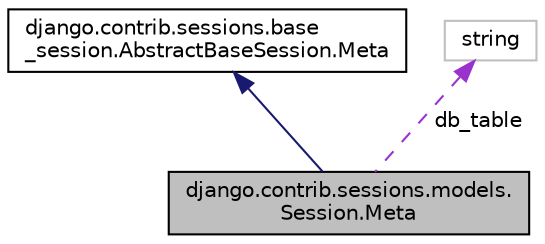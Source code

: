 digraph "django.contrib.sessions.models.Session.Meta"
{
 // LATEX_PDF_SIZE
  edge [fontname="Helvetica",fontsize="10",labelfontname="Helvetica",labelfontsize="10"];
  node [fontname="Helvetica",fontsize="10",shape=record];
  Node1 [label="django.contrib.sessions.models.\lSession.Meta",height=0.2,width=0.4,color="black", fillcolor="grey75", style="filled", fontcolor="black",tooltip=" "];
  Node2 -> Node1 [dir="back",color="midnightblue",fontsize="10",style="solid",fontname="Helvetica"];
  Node2 [label="django.contrib.sessions.base\l_session.AbstractBaseSession.Meta",height=0.2,width=0.4,color="black", fillcolor="white", style="filled",URL="$classdjango_1_1contrib_1_1sessions_1_1base__session_1_1_abstract_base_session_1_1_meta.html",tooltip=" "];
  Node3 -> Node1 [dir="back",color="darkorchid3",fontsize="10",style="dashed",label=" db_table" ,fontname="Helvetica"];
  Node3 [label="string",height=0.2,width=0.4,color="grey75", fillcolor="white", style="filled",tooltip=" "];
}
